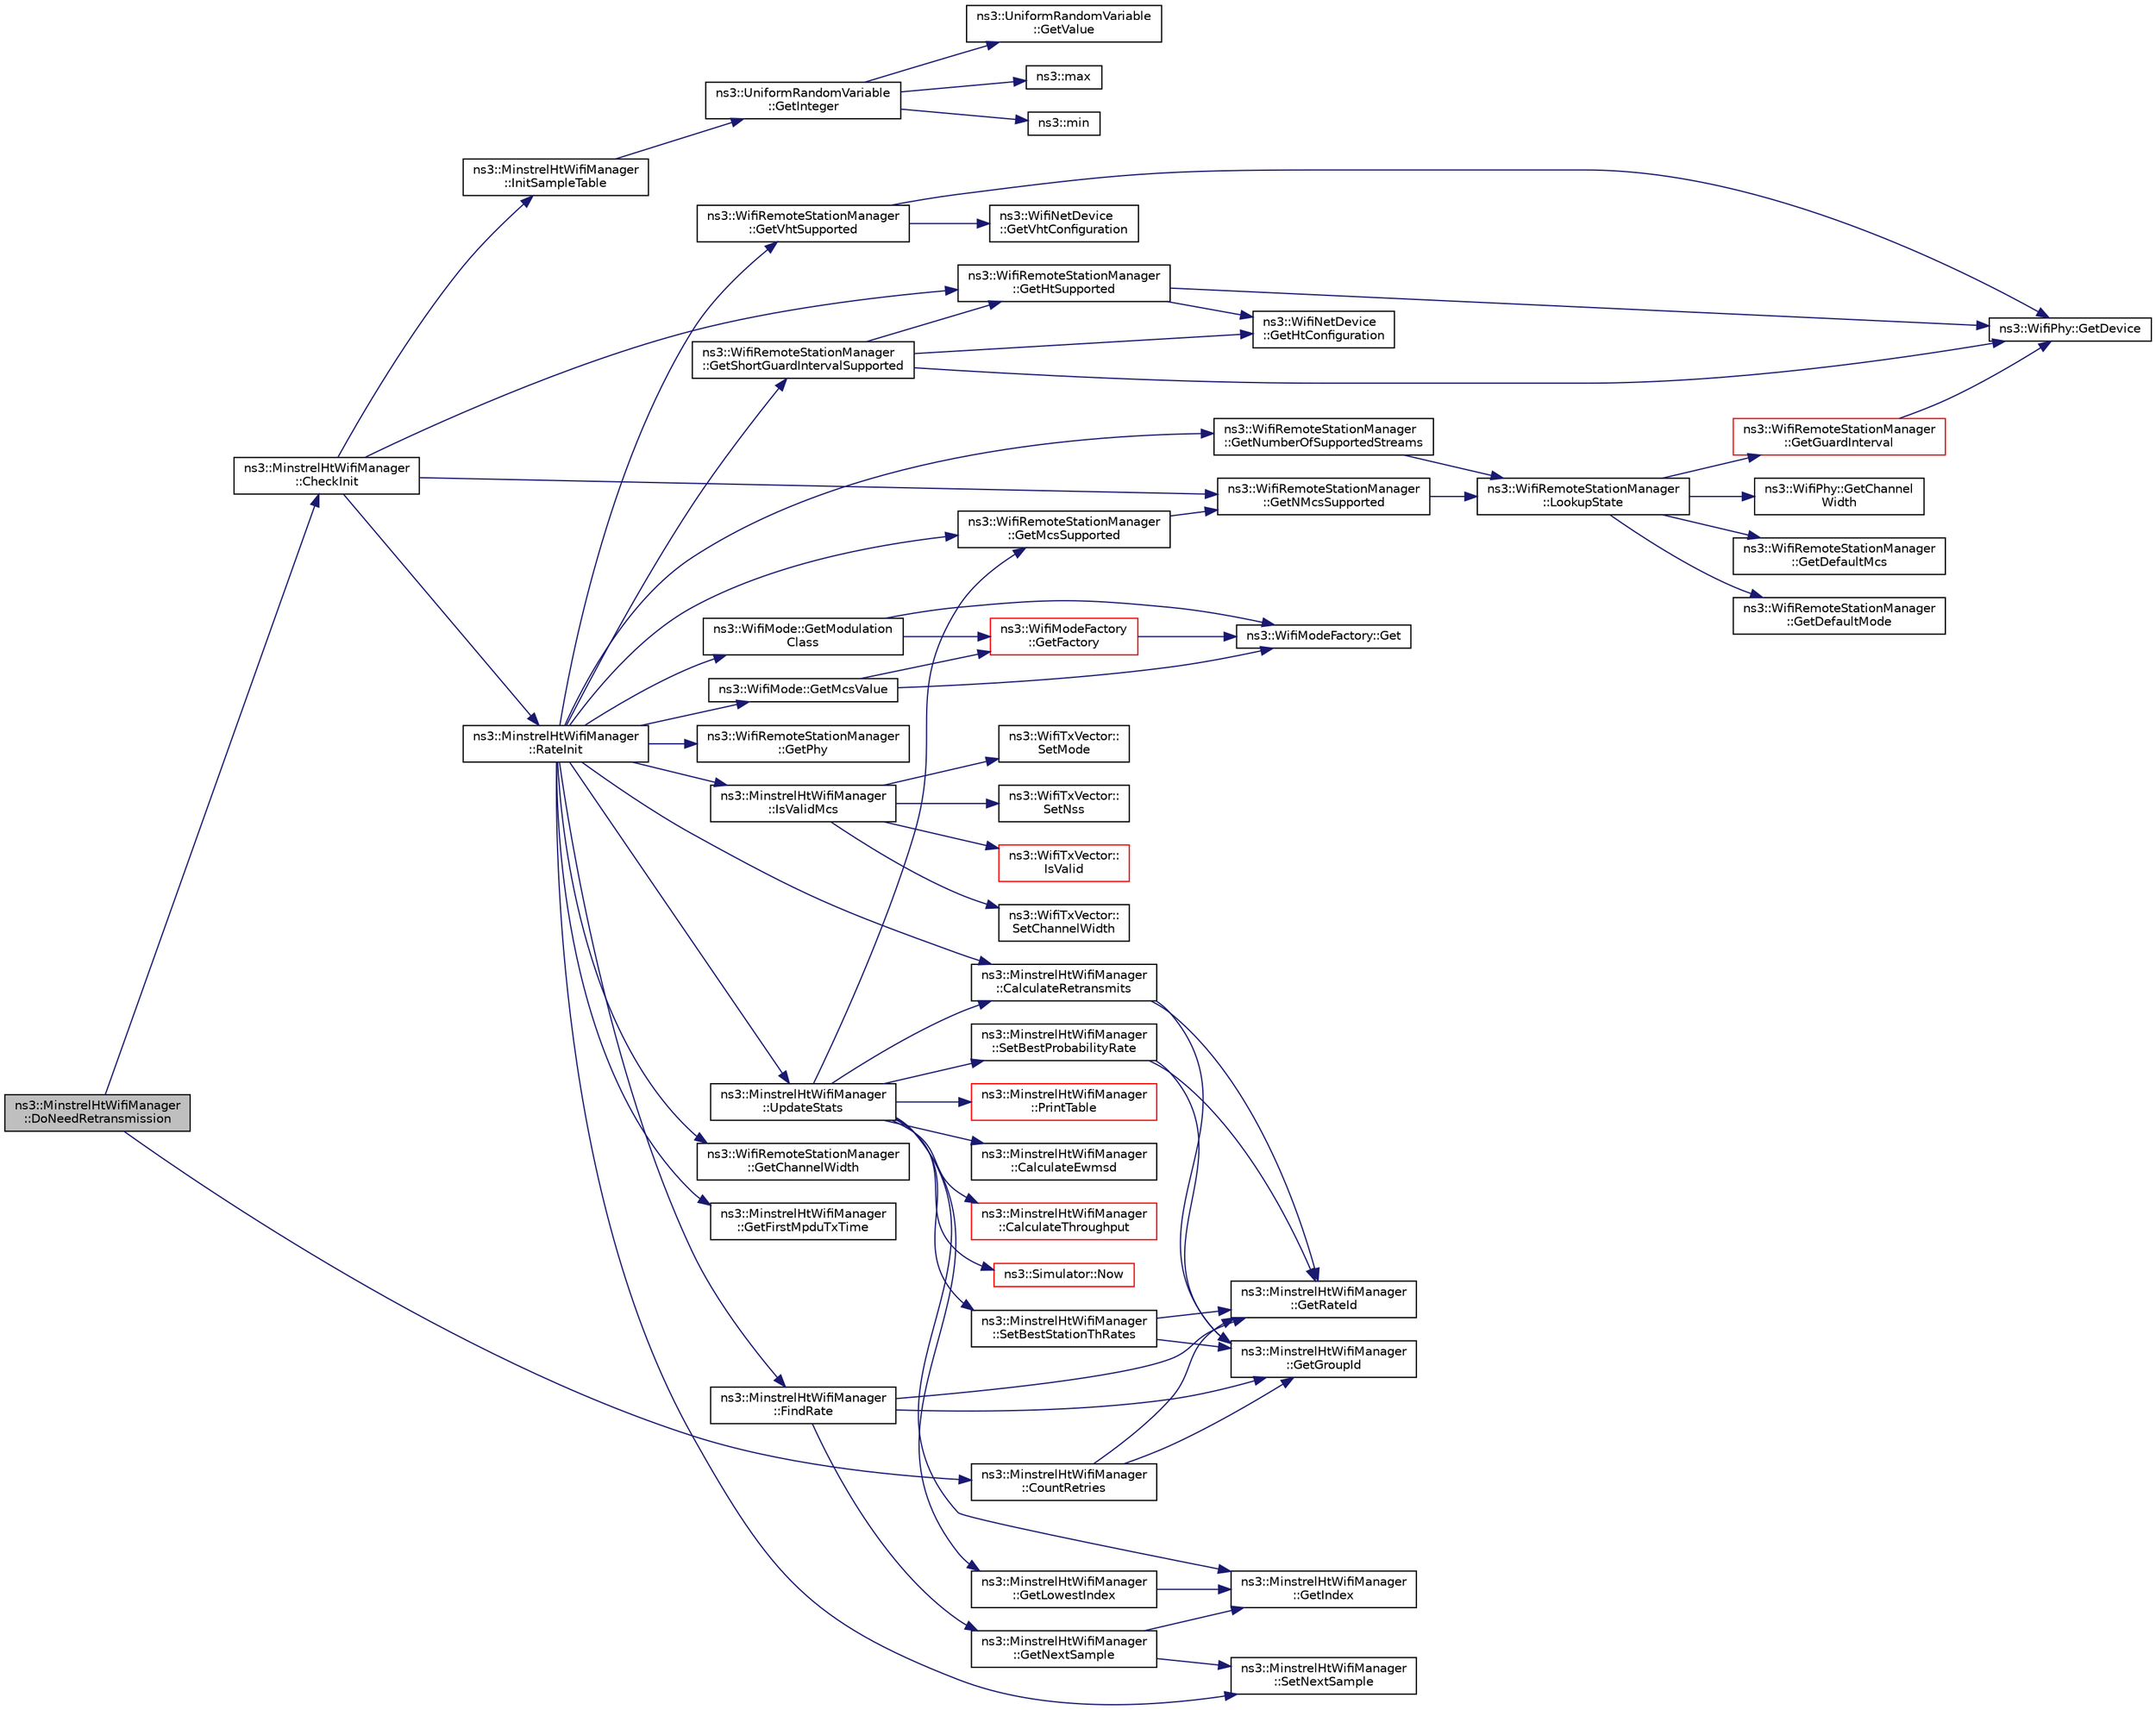 digraph "ns3::MinstrelHtWifiManager::DoNeedRetransmission"
{
 // LATEX_PDF_SIZE
  edge [fontname="Helvetica",fontsize="10",labelfontname="Helvetica",labelfontsize="10"];
  node [fontname="Helvetica",fontsize="10",shape=record];
  rankdir="LR";
  Node1 [label="ns3::MinstrelHtWifiManager\l::DoNeedRetransmission",height=0.2,width=0.4,color="black", fillcolor="grey75", style="filled", fontcolor="black",tooltip=" "];
  Node1 -> Node2 [color="midnightblue",fontsize="10",style="solid",fontname="Helvetica"];
  Node2 [label="ns3::MinstrelHtWifiManager\l::CheckInit",height=0.2,width=0.4,color="black", fillcolor="white", style="filled",URL="$classns3_1_1_minstrel_ht_wifi_manager.html#a7f94804a34efa6121bdfd5d01ac34694",tooltip="Check for initializations."];
  Node2 -> Node3 [color="midnightblue",fontsize="10",style="solid",fontname="Helvetica"];
  Node3 [label="ns3::WifiRemoteStationManager\l::GetHtSupported",height=0.2,width=0.4,color="black", fillcolor="white", style="filled",URL="$classns3_1_1_wifi_remote_station_manager.html#ae2d1200da0ec74745ef9b496f9c0251f",tooltip="Return whether the device has HT capability support enabled."];
  Node3 -> Node4 [color="midnightblue",fontsize="10",style="solid",fontname="Helvetica"];
  Node4 [label="ns3::WifiPhy::GetDevice",height=0.2,width=0.4,color="black", fillcolor="white", style="filled",URL="$classns3_1_1_wifi_phy.html#adf2fa40dcba4e52e9bc67c6ffc819170",tooltip="Return the device this PHY is associated with."];
  Node3 -> Node5 [color="midnightblue",fontsize="10",style="solid",fontname="Helvetica"];
  Node5 [label="ns3::WifiNetDevice\l::GetHtConfiguration",height=0.2,width=0.4,color="black", fillcolor="white", style="filled",URL="$classns3_1_1_wifi_net_device.html#a20c98121e79afae35d03d9f5a3fa4ce8",tooltip=" "];
  Node2 -> Node6 [color="midnightblue",fontsize="10",style="solid",fontname="Helvetica"];
  Node6 [label="ns3::WifiRemoteStationManager\l::GetNMcsSupported",height=0.2,width=0.4,color="black", fillcolor="white", style="filled",URL="$classns3_1_1_wifi_remote_station_manager.html#aae31cddb0568964f6e11e61dbfcf2542",tooltip="Return the number of MCS supported by the station."];
  Node6 -> Node7 [color="midnightblue",fontsize="10",style="solid",fontname="Helvetica"];
  Node7 [label="ns3::WifiRemoteStationManager\l::LookupState",height=0.2,width=0.4,color="black", fillcolor="white", style="filled",URL="$classns3_1_1_wifi_remote_station_manager.html#a6a5c20f231324799e383594b546ca733",tooltip="Return the state of the station associated with the given address."];
  Node7 -> Node8 [color="midnightblue",fontsize="10",style="solid",fontname="Helvetica"];
  Node8 [label="ns3::WifiPhy::GetChannel\lWidth",height=0.2,width=0.4,color="black", fillcolor="white", style="filled",URL="$classns3_1_1_wifi_phy.html#af55a96fc67e724abd99aeaeab826187f",tooltip=" "];
  Node7 -> Node9 [color="midnightblue",fontsize="10",style="solid",fontname="Helvetica"];
  Node9 [label="ns3::WifiRemoteStationManager\l::GetDefaultMcs",height=0.2,width=0.4,color="black", fillcolor="white", style="filled",URL="$classns3_1_1_wifi_remote_station_manager.html#a2422db307a1cd07b938ec2d4b8442668",tooltip="Return the default Modulation and Coding Scheme (MCS) index."];
  Node7 -> Node10 [color="midnightblue",fontsize="10",style="solid",fontname="Helvetica"];
  Node10 [label="ns3::WifiRemoteStationManager\l::GetDefaultMode",height=0.2,width=0.4,color="black", fillcolor="white", style="filled",URL="$classns3_1_1_wifi_remote_station_manager.html#a0f76976a6d7a8761b1ae1b9b74f18fbf",tooltip="Return the default transmission mode."];
  Node7 -> Node11 [color="midnightblue",fontsize="10",style="solid",fontname="Helvetica"];
  Node11 [label="ns3::WifiRemoteStationManager\l::GetGuardInterval",height=0.2,width=0.4,color="red", fillcolor="white", style="filled",URL="$classns3_1_1_wifi_remote_station_manager.html#af042a3c6cc1e936255e794c4aa21e68c",tooltip="Return the supported HE guard interval duration (in nanoseconds)."];
  Node11 -> Node4 [color="midnightblue",fontsize="10",style="solid",fontname="Helvetica"];
  Node2 -> Node14 [color="midnightblue",fontsize="10",style="solid",fontname="Helvetica"];
  Node14 [label="ns3::MinstrelHtWifiManager\l::InitSampleTable",height=0.2,width=0.4,color="black", fillcolor="white", style="filled",URL="$classns3_1_1_minstrel_ht_wifi_manager.html#a073d213169fe62c797ceb92ad999dcb0",tooltip="Initialize Sample Table."];
  Node14 -> Node15 [color="midnightblue",fontsize="10",style="solid",fontname="Helvetica"];
  Node15 [label="ns3::UniformRandomVariable\l::GetInteger",height=0.2,width=0.4,color="black", fillcolor="white", style="filled",URL="$classns3_1_1_uniform_random_variable.html#ab7c7dedc88cb97e74418df2edc28a787",tooltip="Get the next random value, as an unsigned integer in the specified range ."];
  Node15 -> Node16 [color="midnightblue",fontsize="10",style="solid",fontname="Helvetica"];
  Node16 [label="ns3::UniformRandomVariable\l::GetValue",height=0.2,width=0.4,color="black", fillcolor="white", style="filled",URL="$classns3_1_1_uniform_random_variable.html#a94ee6d8ac3da40b14ac7cc64e75c55df",tooltip="Get the next random value as a double drawn from the distribution."];
  Node15 -> Node17 [color="midnightblue",fontsize="10",style="solid",fontname="Helvetica"];
  Node17 [label="ns3::max",height=0.2,width=0.4,color="black", fillcolor="white", style="filled",URL="$namespacens3.html#a548291fa9e4e7d6a57814dfcbbebce9b",tooltip=" "];
  Node15 -> Node18 [color="midnightblue",fontsize="10",style="solid",fontname="Helvetica"];
  Node18 [label="ns3::min",height=0.2,width=0.4,color="black", fillcolor="white", style="filled",URL="$namespacens3.html#a66840605409c3caeff0d2a728b68dc6d",tooltip=" "];
  Node2 -> Node19 [color="midnightblue",fontsize="10",style="solid",fontname="Helvetica"];
  Node19 [label="ns3::MinstrelHtWifiManager\l::RateInit",height=0.2,width=0.4,color="black", fillcolor="white", style="filled",URL="$classns3_1_1_minstrel_ht_wifi_manager.html#a3b59b889db624539c6d5af89fa5e9f74",tooltip="Initialize Minstrel Table."];
  Node19 -> Node20 [color="midnightblue",fontsize="10",style="solid",fontname="Helvetica"];
  Node20 [label="ns3::MinstrelHtWifiManager\l::CalculateRetransmits",height=0.2,width=0.4,color="black", fillcolor="white", style="filled",URL="$classns3_1_1_minstrel_ht_wifi_manager.html#a8a5fa60f2ebd2df3d8b52022161e1f5e",tooltip="Calculate the number of retransmissions to set for the index rate."];
  Node20 -> Node21 [color="midnightblue",fontsize="10",style="solid",fontname="Helvetica"];
  Node21 [label="ns3::MinstrelHtWifiManager\l::GetGroupId",height=0.2,width=0.4,color="black", fillcolor="white", style="filled",URL="$classns3_1_1_minstrel_ht_wifi_manager.html#abfb93cac2326912eff1a1c1ee11a076e",tooltip="Return the groupId from the global index."];
  Node20 -> Node22 [color="midnightblue",fontsize="10",style="solid",fontname="Helvetica"];
  Node22 [label="ns3::MinstrelHtWifiManager\l::GetRateId",height=0.2,width=0.4,color="black", fillcolor="white", style="filled",URL="$classns3_1_1_minstrel_ht_wifi_manager.html#abdc35be5043a680fa473ce3d2d079882",tooltip="For managing rates from different groups, a global index for all rates in all groups is used."];
  Node19 -> Node23 [color="midnightblue",fontsize="10",style="solid",fontname="Helvetica"];
  Node23 [label="ns3::MinstrelHtWifiManager\l::FindRate",height=0.2,width=0.4,color="black", fillcolor="white", style="filled",URL="$classns3_1_1_minstrel_ht_wifi_manager.html#ab18b51d0f2e2313dc166797e2082cfb9",tooltip="Find a rate to use from Minstrel Table."];
  Node23 -> Node21 [color="midnightblue",fontsize="10",style="solid",fontname="Helvetica"];
  Node23 -> Node24 [color="midnightblue",fontsize="10",style="solid",fontname="Helvetica"];
  Node24 [label="ns3::MinstrelHtWifiManager\l::GetNextSample",height=0.2,width=0.4,color="black", fillcolor="white", style="filled",URL="$classns3_1_1_minstrel_ht_wifi_manager.html#ad60507f89e6ccff15b821b053bb92170",tooltip="Getting the next sample from Sample Table."];
  Node24 -> Node25 [color="midnightblue",fontsize="10",style="solid",fontname="Helvetica"];
  Node25 [label="ns3::MinstrelHtWifiManager\l::GetIndex",height=0.2,width=0.4,color="black", fillcolor="white", style="filled",URL="$classns3_1_1_minstrel_ht_wifi_manager.html#ade3462ab53b8539429390305d1760b3f",tooltip="Returns the global index corresponding to the groupId and rateId."];
  Node24 -> Node26 [color="midnightblue",fontsize="10",style="solid",fontname="Helvetica"];
  Node26 [label="ns3::MinstrelHtWifiManager\l::SetNextSample",height=0.2,width=0.4,color="black", fillcolor="white", style="filled",URL="$classns3_1_1_minstrel_ht_wifi_manager.html#a2c3213dddeb9e0917073482f732127ed",tooltip="Set the next sample from Sample Table."];
  Node23 -> Node22 [color="midnightblue",fontsize="10",style="solid",fontname="Helvetica"];
  Node19 -> Node27 [color="midnightblue",fontsize="10",style="solid",fontname="Helvetica"];
  Node27 [label="ns3::WifiRemoteStationManager\l::GetChannelWidth",height=0.2,width=0.4,color="black", fillcolor="white", style="filled",URL="$classns3_1_1_wifi_remote_station_manager.html#a2b5787163f54eb6edadf431c8f432545",tooltip="Return the channel width supported by the station."];
  Node19 -> Node28 [color="midnightblue",fontsize="10",style="solid",fontname="Helvetica"];
  Node28 [label="ns3::MinstrelHtWifiManager\l::GetFirstMpduTxTime",height=0.2,width=0.4,color="black", fillcolor="white", style="filled",URL="$classns3_1_1_minstrel_ht_wifi_manager.html#a88255302b3e7c9b3f0dcc079e47b4a27",tooltip="Obtain the TxTime saved in the group information."];
  Node19 -> Node29 [color="midnightblue",fontsize="10",style="solid",fontname="Helvetica"];
  Node29 [label="ns3::WifiRemoteStationManager\l::GetMcsSupported",height=0.2,width=0.4,color="black", fillcolor="white", style="filled",URL="$classns3_1_1_wifi_remote_station_manager.html#ac057485196988b0360215978f32a474b",tooltip="Return the WifiMode supported by the specified station at the specified index."];
  Node29 -> Node6 [color="midnightblue",fontsize="10",style="solid",fontname="Helvetica"];
  Node19 -> Node30 [color="midnightblue",fontsize="10",style="solid",fontname="Helvetica"];
  Node30 [label="ns3::WifiMode::GetMcsValue",height=0.2,width=0.4,color="black", fillcolor="white", style="filled",URL="$classns3_1_1_wifi_mode.html#a4ba00941b5dbc4903ffecc1a0c841c6c",tooltip=" "];
  Node30 -> Node31 [color="midnightblue",fontsize="10",style="solid",fontname="Helvetica"];
  Node31 [label="ns3::WifiModeFactory::Get",height=0.2,width=0.4,color="black", fillcolor="white", style="filled",URL="$classns3_1_1_wifi_mode_factory.html#a3086868810ff4347e31c63027726f544",tooltip="Return a WifiModeItem at the given UID index."];
  Node30 -> Node32 [color="midnightblue",fontsize="10",style="solid",fontname="Helvetica"];
  Node32 [label="ns3::WifiModeFactory\l::GetFactory",height=0.2,width=0.4,color="red", fillcolor="white", style="filled",URL="$classns3_1_1_wifi_mode_factory.html#a9c6f695d733355dee8d74bd1709868fc",tooltip="Return a WifiModeFactory."];
  Node32 -> Node31 [color="midnightblue",fontsize="10",style="solid",fontname="Helvetica"];
  Node19 -> Node34 [color="midnightblue",fontsize="10",style="solid",fontname="Helvetica"];
  Node34 [label="ns3::WifiMode::GetModulation\lClass",height=0.2,width=0.4,color="black", fillcolor="white", style="filled",URL="$classns3_1_1_wifi_mode.html#a67e1664cac501221b63a2be307184cc9",tooltip=" "];
  Node34 -> Node31 [color="midnightblue",fontsize="10",style="solid",fontname="Helvetica"];
  Node34 -> Node32 [color="midnightblue",fontsize="10",style="solid",fontname="Helvetica"];
  Node19 -> Node35 [color="midnightblue",fontsize="10",style="solid",fontname="Helvetica"];
  Node35 [label="ns3::WifiRemoteStationManager\l::GetNumberOfSupportedStreams",height=0.2,width=0.4,color="black", fillcolor="white", style="filled",URL="$classns3_1_1_wifi_remote_station_manager.html#a0b892949ceb7de13dd489049563f203c",tooltip="Return the number of spatial streams supported by the station."];
  Node35 -> Node7 [color="midnightblue",fontsize="10",style="solid",fontname="Helvetica"];
  Node19 -> Node36 [color="midnightblue",fontsize="10",style="solid",fontname="Helvetica"];
  Node36 [label="ns3::WifiRemoteStationManager\l::GetPhy",height=0.2,width=0.4,color="black", fillcolor="white", style="filled",URL="$classns3_1_1_wifi_remote_station_manager.html#a3c27f0a1f9869f53f64173b762b8023e",tooltip="Return the WifiPhy."];
  Node19 -> Node37 [color="midnightblue",fontsize="10",style="solid",fontname="Helvetica"];
  Node37 [label="ns3::WifiRemoteStationManager\l::GetShortGuardIntervalSupported",height=0.2,width=0.4,color="black", fillcolor="white", style="filled",URL="$classns3_1_1_wifi_remote_station_manager.html#adb98eb113923b79180be2394fa36838d",tooltip="Return whether the device has SGI support enabled."];
  Node37 -> Node4 [color="midnightblue",fontsize="10",style="solid",fontname="Helvetica"];
  Node37 -> Node5 [color="midnightblue",fontsize="10",style="solid",fontname="Helvetica"];
  Node37 -> Node3 [color="midnightblue",fontsize="10",style="solid",fontname="Helvetica"];
  Node19 -> Node38 [color="midnightblue",fontsize="10",style="solid",fontname="Helvetica"];
  Node38 [label="ns3::WifiRemoteStationManager\l::GetVhtSupported",height=0.2,width=0.4,color="black", fillcolor="white", style="filled",URL="$classns3_1_1_wifi_remote_station_manager.html#a378e951feaf5fefbe0f32e0cfc0ce765",tooltip="Return whether the device has VHT capability support enabled."];
  Node38 -> Node4 [color="midnightblue",fontsize="10",style="solid",fontname="Helvetica"];
  Node38 -> Node39 [color="midnightblue",fontsize="10",style="solid",fontname="Helvetica"];
  Node39 [label="ns3::WifiNetDevice\l::GetVhtConfiguration",height=0.2,width=0.4,color="black", fillcolor="white", style="filled",URL="$classns3_1_1_wifi_net_device.html#aab971061bafb69989fa3873cb1c36eca",tooltip=" "];
  Node19 -> Node40 [color="midnightblue",fontsize="10",style="solid",fontname="Helvetica"];
  Node40 [label="ns3::MinstrelHtWifiManager\l::IsValidMcs",height=0.2,width=0.4,color="black", fillcolor="white", style="filled",URL="$classns3_1_1_minstrel_ht_wifi_manager.html#ae830b47b0301066a9e16fed61fc1882d",tooltip="Check the validity of a combination of number of streams, chWidth and mode."];
  Node40 -> Node41 [color="midnightblue",fontsize="10",style="solid",fontname="Helvetica"];
  Node41 [label="ns3::WifiTxVector::\lIsValid",height=0.2,width=0.4,color="red", fillcolor="white", style="filled",URL="$classns3_1_1_wifi_tx_vector.html#a93cb4439b90c64b1baf4ff3c5246e3b2",tooltip="The standard disallows certain combinations of WifiMode, number of spatial streams,..."];
  Node40 -> Node44 [color="midnightblue",fontsize="10",style="solid",fontname="Helvetica"];
  Node44 [label="ns3::WifiTxVector::\lSetChannelWidth",height=0.2,width=0.4,color="black", fillcolor="white", style="filled",URL="$classns3_1_1_wifi_tx_vector.html#a2bd711576c12a747bc3a800ef4cc0a5b",tooltip="Sets the selected channelWidth (in MHz)"];
  Node40 -> Node45 [color="midnightblue",fontsize="10",style="solid",fontname="Helvetica"];
  Node45 [label="ns3::WifiTxVector::\lSetMode",height=0.2,width=0.4,color="black", fillcolor="white", style="filled",URL="$classns3_1_1_wifi_tx_vector.html#af39f17fec348c22f8c963bcb6bb5fc53",tooltip="Sets the selected payload transmission mode."];
  Node40 -> Node46 [color="midnightblue",fontsize="10",style="solid",fontname="Helvetica"];
  Node46 [label="ns3::WifiTxVector::\lSetNss",height=0.2,width=0.4,color="black", fillcolor="white", style="filled",URL="$classns3_1_1_wifi_tx_vector.html#af6b333491a8b20c064d8d1ad35381194",tooltip="Sets the number of Nss."];
  Node19 -> Node26 [color="midnightblue",fontsize="10",style="solid",fontname="Helvetica"];
  Node19 -> Node47 [color="midnightblue",fontsize="10",style="solid",fontname="Helvetica"];
  Node47 [label="ns3::MinstrelHtWifiManager\l::UpdateStats",height=0.2,width=0.4,color="black", fillcolor="white", style="filled",URL="$classns3_1_1_minstrel_ht_wifi_manager.html#add9ba12485354ddfaae5a68a90469a92",tooltip="Update the Minstrel Table."];
  Node47 -> Node48 [color="midnightblue",fontsize="10",style="solid",fontname="Helvetica"];
  Node48 [label="ns3::MinstrelHtWifiManager\l::CalculateEwmsd",height=0.2,width=0.4,color="black", fillcolor="white", style="filled",URL="$classns3_1_1_minstrel_ht_wifi_manager.html#a4abf99deab7f8f14406396843523f9da",tooltip="Perform EWMSD (Exponentially Weighted Moving Standard Deviation) calculation."];
  Node47 -> Node20 [color="midnightblue",fontsize="10",style="solid",fontname="Helvetica"];
  Node47 -> Node49 [color="midnightblue",fontsize="10",style="solid",fontname="Helvetica"];
  Node49 [label="ns3::MinstrelHtWifiManager\l::CalculateThroughput",height=0.2,width=0.4,color="red", fillcolor="white", style="filled",URL="$classns3_1_1_minstrel_ht_wifi_manager.html#a460ae381cadb85a4a31565c8d9a81c06",tooltip="Return the average throughput of the MCS defined by groupId and rateId."];
  Node47 -> Node25 [color="midnightblue",fontsize="10",style="solid",fontname="Helvetica"];
  Node47 -> Node64 [color="midnightblue",fontsize="10",style="solid",fontname="Helvetica"];
  Node64 [label="ns3::MinstrelHtWifiManager\l::GetLowestIndex",height=0.2,width=0.4,color="black", fillcolor="white", style="filled",URL="$classns3_1_1_minstrel_ht_wifi_manager.html#a650e9d652d32cc166aea59f46149dcdf",tooltip="Returns the lowest global index of the rates supported by the station."];
  Node64 -> Node25 [color="midnightblue",fontsize="10",style="solid",fontname="Helvetica"];
  Node47 -> Node29 [color="midnightblue",fontsize="10",style="solid",fontname="Helvetica"];
  Node47 -> Node65 [color="midnightblue",fontsize="10",style="solid",fontname="Helvetica"];
  Node65 [label="ns3::Simulator::Now",height=0.2,width=0.4,color="red", fillcolor="white", style="filled",URL="$classns3_1_1_simulator.html#ac3178fa975b419f7875e7105be122800",tooltip="Return the current simulation virtual time."];
  Node47 -> Node116 [color="midnightblue",fontsize="10",style="solid",fontname="Helvetica"];
  Node116 [label="ns3::MinstrelHtWifiManager\l::PrintTable",height=0.2,width=0.4,color="red", fillcolor="white", style="filled",URL="$classns3_1_1_minstrel_ht_wifi_manager.html#a434fb6aadb02a74cc097ba54b7b02cb3",tooltip="Printing Minstrel Table."];
  Node47 -> Node121 [color="midnightblue",fontsize="10",style="solid",fontname="Helvetica"];
  Node121 [label="ns3::MinstrelHtWifiManager\l::SetBestProbabilityRate",height=0.2,width=0.4,color="black", fillcolor="white", style="filled",URL="$classns3_1_1_minstrel_ht_wifi_manager.html#a4f8adb0cd7eba7dc4de0892ca33267bb",tooltip="Set index rate as maxProbRate if it is better than current value."];
  Node121 -> Node21 [color="midnightblue",fontsize="10",style="solid",fontname="Helvetica"];
  Node121 -> Node22 [color="midnightblue",fontsize="10",style="solid",fontname="Helvetica"];
  Node47 -> Node122 [color="midnightblue",fontsize="10",style="solid",fontname="Helvetica"];
  Node122 [label="ns3::MinstrelHtWifiManager\l::SetBestStationThRates",height=0.2,width=0.4,color="black", fillcolor="white", style="filled",URL="$classns3_1_1_minstrel_ht_wifi_manager.html#a3c64036c5d4998a6ecc3f530f87ccf14",tooltip="Set index rate as maxTpRate or maxTp2Rate if is better than current values."];
  Node122 -> Node21 [color="midnightblue",fontsize="10",style="solid",fontname="Helvetica"];
  Node122 -> Node22 [color="midnightblue",fontsize="10",style="solid",fontname="Helvetica"];
  Node1 -> Node123 [color="midnightblue",fontsize="10",style="solid",fontname="Helvetica"];
  Node123 [label="ns3::MinstrelHtWifiManager\l::CountRetries",height=0.2,width=0.4,color="black", fillcolor="white", style="filled",URL="$classns3_1_1_minstrel_ht_wifi_manager.html#a049c7b034d4647393f6949467fbcb628",tooltip="Count retries."];
  Node123 -> Node21 [color="midnightblue",fontsize="10",style="solid",fontname="Helvetica"];
  Node123 -> Node22 [color="midnightblue",fontsize="10",style="solid",fontname="Helvetica"];
}
